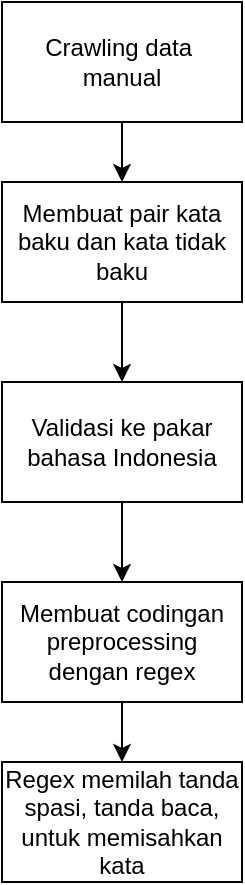 <mxfile version="24.4.7" type="github">
  <diagram name="Page-1" id="zBZalj7EQaK3liV51UkS">
    <mxGraphModel dx="794" dy="446" grid="1" gridSize="10" guides="1" tooltips="1" connect="1" arrows="1" fold="1" page="1" pageScale="1" pageWidth="850" pageHeight="1100" math="0" shadow="0">
      <root>
        <mxCell id="0" />
        <mxCell id="1" parent="0" />
        <mxCell id="qHBc_00MWYtKfxnUTtoW-3" value="" style="edgeStyle=orthogonalEdgeStyle;rounded=0;orthogonalLoop=1;jettySize=auto;html=1;" edge="1" parent="1" source="qHBc_00MWYtKfxnUTtoW-1" target="qHBc_00MWYtKfxnUTtoW-2">
          <mxGeometry relative="1" as="geometry" />
        </mxCell>
        <mxCell id="qHBc_00MWYtKfxnUTtoW-1" value="Crawling data&amp;nbsp;&lt;div&gt;manual&lt;/div&gt;" style="rounded=0;whiteSpace=wrap;html=1;" vertex="1" parent="1">
          <mxGeometry x="140" y="70" width="120" height="60" as="geometry" />
        </mxCell>
        <mxCell id="qHBc_00MWYtKfxnUTtoW-5" value="" style="edgeStyle=orthogonalEdgeStyle;rounded=0;orthogonalLoop=1;jettySize=auto;html=1;" edge="1" parent="1" source="qHBc_00MWYtKfxnUTtoW-2" target="qHBc_00MWYtKfxnUTtoW-4">
          <mxGeometry relative="1" as="geometry" />
        </mxCell>
        <mxCell id="qHBc_00MWYtKfxnUTtoW-2" value="Membuat pair kata baku dan kata tidak baku" style="rounded=0;whiteSpace=wrap;html=1;" vertex="1" parent="1">
          <mxGeometry x="140" y="160" width="120" height="60" as="geometry" />
        </mxCell>
        <mxCell id="qHBc_00MWYtKfxnUTtoW-7" value="" style="edgeStyle=orthogonalEdgeStyle;rounded=0;orthogonalLoop=1;jettySize=auto;html=1;" edge="1" parent="1" source="qHBc_00MWYtKfxnUTtoW-4" target="qHBc_00MWYtKfxnUTtoW-6">
          <mxGeometry relative="1" as="geometry" />
        </mxCell>
        <mxCell id="qHBc_00MWYtKfxnUTtoW-4" value="Validasi ke pakar bahasa Indonesia" style="rounded=0;whiteSpace=wrap;html=1;" vertex="1" parent="1">
          <mxGeometry x="140" y="260" width="120" height="60" as="geometry" />
        </mxCell>
        <mxCell id="qHBc_00MWYtKfxnUTtoW-9" value="" style="edgeStyle=orthogonalEdgeStyle;rounded=0;orthogonalLoop=1;jettySize=auto;html=1;" edge="1" parent="1" source="qHBc_00MWYtKfxnUTtoW-6" target="qHBc_00MWYtKfxnUTtoW-8">
          <mxGeometry relative="1" as="geometry" />
        </mxCell>
        <mxCell id="qHBc_00MWYtKfxnUTtoW-6" value="Membuat codingan preprocessing dengan regex" style="rounded=0;whiteSpace=wrap;html=1;" vertex="1" parent="1">
          <mxGeometry x="140" y="360" width="120" height="60" as="geometry" />
        </mxCell>
        <mxCell id="qHBc_00MWYtKfxnUTtoW-8" value="Regex memilah tanda spasi, tanda baca, untuk memisahkan kata" style="rounded=0;whiteSpace=wrap;html=1;" vertex="1" parent="1">
          <mxGeometry x="140" y="450" width="120" height="60" as="geometry" />
        </mxCell>
      </root>
    </mxGraphModel>
  </diagram>
</mxfile>
